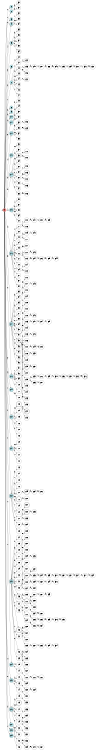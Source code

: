 digraph APTAALF {
__start0 [style = invis, shape = none, label = "", width = 0, height = 0];

rankdir=LR;
size="8,5";

s0 [style="filled", color="black", fillcolor="#ff817b" shape="circle", label="q0"];
s1 [style="filled", color="black", fillcolor="powderblue" shape="circle", label="q1"];
s2 [style="filled", color="black", fillcolor="powderblue" shape="circle", label="q2"];
s3 [style="filled", color="black", fillcolor="powderblue" shape="circle", label="q3"];
s4 [style="rounded,filled", color="black", fillcolor="powderblue" shape="doublecircle", label="q4"];
s5 [style="rounded,filled", color="black", fillcolor="powderblue" shape="doublecircle", label="q5"];
s6 [style="filled", color="black", fillcolor="powderblue" shape="circle", label="q6"];
s7 [style="filled", color="black", fillcolor="powderblue" shape="circle", label="q7"];
s8 [style="filled", color="black", fillcolor="powderblue" shape="circle", label="q8"];
s9 [style="filled", color="black", fillcolor="powderblue" shape="circle", label="q9"];
s10 [style="filled", color="black", fillcolor="powderblue" shape="circle", label="q10"];
s11 [style="filled", color="black", fillcolor="powderblue" shape="circle", label="q11"];
s12 [style="filled", color="black", fillcolor="powderblue" shape="circle", label="q12"];
s13 [style="filled", color="black", fillcolor="powderblue" shape="circle", label="q13"];
s14 [style="rounded,filled", color="black", fillcolor="powderblue" shape="doublecircle", label="q14"];
s15 [style="filled", color="black", fillcolor="powderblue" shape="circle", label="q15"];
s16 [style="rounded,filled", color="black", fillcolor="powderblue" shape="doublecircle", label="q16"];
s17 [style="rounded,filled", color="black", fillcolor="powderblue" shape="doublecircle", label="q17"];
s18 [style="filled", color="black", fillcolor="powderblue" shape="circle", label="q18"];
s19 [style="filled", color="black", fillcolor="powderblue" shape="circle", label="q19"];
s20 [style="filled", color="black", fillcolor="powderblue" shape="circle", label="q20"];
s21 [style="filled", color="black", fillcolor="powderblue" shape="circle", label="q21"];
s22 [style="rounded,filled", color="black", fillcolor="powderblue" shape="doublecircle", label="q22"];
s23 [style="rounded,filled", color="black", fillcolor="powderblue" shape="doublecircle", label="q23"];
s24 [style="filled", color="black", fillcolor="powderblue" shape="circle", label="q24"];
s25 [style="filled", color="black", fillcolor="powderblue" shape="circle", label="q25"];
s26 [style="rounded,filled", color="black", fillcolor="powderblue" shape="doublecircle", label="q26"];
s27 [style="filled", color="black", fillcolor="powderblue" shape="circle", label="q27"];
s28 [style="filled", color="black", fillcolor="powderblue" shape="circle", label="q28"];
s29 [style="filled", color="black", fillcolor="powderblue" shape="circle", label="q29"];
s30 [style="filled", color="black", fillcolor="white" shape="circle", label="q30"];
s31 [style="filled", color="black", fillcolor="white" shape="circle", label="q31"];
s32 [style="filled", color="black", fillcolor="white" shape="circle", label="q32"];
s33 [style="filled", color="black", fillcolor="white" shape="circle", label="q33"];
s34 [style="filled", color="black", fillcolor="white" shape="circle", label="q34"];
s35 [style="filled", color="black", fillcolor="white" shape="circle", label="q35"];
s36 [style="filled", color="black", fillcolor="white" shape="circle", label="q36"];
s37 [style="filled", color="black", fillcolor="white" shape="circle", label="q37"];
s38 [style="filled", color="black", fillcolor="white" shape="circle", label="q38"];
s39 [style="rounded,filled", color="black", fillcolor="white" shape="doublecircle", label="q39"];
s40 [style="filled", color="black", fillcolor="white" shape="circle", label="q40"];
s41 [style="filled", color="black", fillcolor="white" shape="circle", label="q41"];
s42 [style="filled", color="black", fillcolor="white" shape="circle", label="q42"];
s43 [style="filled", color="black", fillcolor="white" shape="circle", label="q43"];
s44 [style="filled", color="black", fillcolor="white" shape="circle", label="q44"];
s45 [style="filled", color="black", fillcolor="white" shape="circle", label="q45"];
s46 [style="filled", color="black", fillcolor="white" shape="circle", label="q46"];
s47 [style="filled", color="black", fillcolor="white" shape="circle", label="q47"];
s48 [style="filled", color="black", fillcolor="white" shape="circle", label="q48"];
s49 [style="filled", color="black", fillcolor="white" shape="circle", label="q49"];
s50 [style="filled", color="black", fillcolor="white" shape="circle", label="q50"];
s51 [style="filled", color="black", fillcolor="white" shape="circle", label="q51"];
s52 [style="filled", color="black", fillcolor="white" shape="circle", label="q52"];
s53 [style="filled", color="black", fillcolor="white" shape="circle", label="q53"];
s54 [style="filled", color="black", fillcolor="white" shape="circle", label="q54"];
s55 [style="filled", color="black", fillcolor="white" shape="circle", label="q55"];
s56 [style="filled", color="black", fillcolor="white" shape="circle", label="q56"];
s57 [style="filled", color="black", fillcolor="white" shape="circle", label="q57"];
s58 [style="rounded,filled", color="black", fillcolor="white" shape="doublecircle", label="q58"];
s59 [style="filled", color="black", fillcolor="white" shape="circle", label="q59"];
s60 [style="filled", color="black", fillcolor="white" shape="circle", label="q60"];
s61 [style="filled", color="black", fillcolor="white" shape="circle", label="q61"];
s62 [style="filled", color="black", fillcolor="white" shape="circle", label="q62"];
s63 [style="filled", color="black", fillcolor="white" shape="circle", label="q63"];
s64 [style="filled", color="black", fillcolor="white" shape="circle", label="q64"];
s65 [style="filled", color="black", fillcolor="white" shape="circle", label="q65"];
s66 [style="filled", color="black", fillcolor="white" shape="circle", label="q66"];
s67 [style="filled", color="black", fillcolor="white" shape="circle", label="q67"];
s68 [style="filled", color="black", fillcolor="white" shape="circle", label="q68"];
s69 [style="filled", color="black", fillcolor="white" shape="circle", label="q69"];
s70 [style="filled", color="black", fillcolor="white" shape="circle", label="q70"];
s71 [style="filled", color="black", fillcolor="white" shape="circle", label="q71"];
s72 [style="filled", color="black", fillcolor="white" shape="circle", label="q72"];
s73 [style="filled", color="black", fillcolor="white" shape="circle", label="q73"];
s74 [style="filled", color="black", fillcolor="white" shape="circle", label="q74"];
s75 [style="filled", color="black", fillcolor="white" shape="circle", label="q75"];
s76 [style="filled", color="black", fillcolor="white" shape="circle", label="q76"];
s77 [style="filled", color="black", fillcolor="white" shape="circle", label="q77"];
s78 [style="filled", color="black", fillcolor="white" shape="circle", label="q78"];
s79 [style="filled", color="black", fillcolor="white" shape="circle", label="q79"];
s80 [style="filled", color="black", fillcolor="white" shape="circle", label="q80"];
s81 [style="filled", color="black", fillcolor="white" shape="circle", label="q81"];
s82 [style="filled", color="black", fillcolor="white" shape="circle", label="q82"];
s83 [style="filled", color="black", fillcolor="white" shape="circle", label="q83"];
s84 [style="filled", color="black", fillcolor="white" shape="circle", label="q84"];
s85 [style="filled", color="black", fillcolor="white" shape="circle", label="q85"];
s86 [style="filled", color="black", fillcolor="white" shape="circle", label="q86"];
s87 [style="filled", color="black", fillcolor="white" shape="circle", label="q87"];
s88 [style="filled", color="black", fillcolor="white" shape="circle", label="q88"];
s89 [style="filled", color="black", fillcolor="white" shape="circle", label="q89"];
s90 [style="filled", color="black", fillcolor="white" shape="circle", label="q90"];
s91 [style="filled", color="black", fillcolor="white" shape="circle", label="q91"];
s92 [style="rounded,filled", color="black", fillcolor="white" shape="doublecircle", label="q92"];
s93 [style="filled", color="black", fillcolor="white" shape="circle", label="q93"];
s94 [style="filled", color="black", fillcolor="white" shape="circle", label="q94"];
s95 [style="filled", color="black", fillcolor="white" shape="circle", label="q95"];
s96 [style="filled", color="black", fillcolor="white" shape="circle", label="q96"];
s97 [style="filled", color="black", fillcolor="white" shape="circle", label="q97"];
s98 [style="filled", color="black", fillcolor="white" shape="circle", label="q98"];
s99 [style="filled", color="black", fillcolor="white" shape="circle", label="q99"];
s100 [style="filled", color="black", fillcolor="white" shape="circle", label="q100"];
s101 [style="filled", color="black", fillcolor="white" shape="circle", label="q101"];
s102 [style="filled", color="black", fillcolor="white" shape="circle", label="q102"];
s103 [style="rounded,filled", color="black", fillcolor="white" shape="doublecircle", label="q103"];
s104 [style="filled", color="black", fillcolor="white" shape="circle", label="q104"];
s105 [style="filled", color="black", fillcolor="white" shape="circle", label="q105"];
s106 [style="filled", color="black", fillcolor="white" shape="circle", label="q106"];
s107 [style="filled", color="black", fillcolor="white" shape="circle", label="q107"];
s108 [style="filled", color="black", fillcolor="white" shape="circle", label="q108"];
s109 [style="filled", color="black", fillcolor="white" shape="circle", label="q109"];
s110 [style="filled", color="black", fillcolor="white" shape="circle", label="q110"];
s111 [style="filled", color="black", fillcolor="white" shape="circle", label="q111"];
s112 [style="filled", color="black", fillcolor="white" shape="circle", label="q112"];
s113 [style="filled", color="black", fillcolor="white" shape="circle", label="q113"];
s114 [style="filled", color="black", fillcolor="white" shape="circle", label="q114"];
s115 [style="filled", color="black", fillcolor="white" shape="circle", label="q115"];
s116 [style="filled", color="black", fillcolor="white" shape="circle", label="q116"];
s117 [style="filled", color="black", fillcolor="white" shape="circle", label="q117"];
s118 [style="rounded,filled", color="black", fillcolor="white" shape="doublecircle", label="q118"];
s119 [style="filled", color="black", fillcolor="white" shape="circle", label="q119"];
s120 [style="filled", color="black", fillcolor="white" shape="circle", label="q120"];
s121 [style="filled", color="black", fillcolor="white" shape="circle", label="q121"];
s122 [style="filled", color="black", fillcolor="white" shape="circle", label="q122"];
s123 [style="filled", color="black", fillcolor="white" shape="circle", label="q123"];
s124 [style="filled", color="black", fillcolor="white" shape="circle", label="q124"];
s125 [style="filled", color="black", fillcolor="white" shape="circle", label="q125"];
s126 [style="filled", color="black", fillcolor="white" shape="circle", label="q126"];
s127 [style="filled", color="black", fillcolor="white" shape="circle", label="q127"];
s128 [style="filled", color="black", fillcolor="white" shape="circle", label="q128"];
s129 [style="filled", color="black", fillcolor="white" shape="circle", label="q129"];
s130 [style="filled", color="black", fillcolor="white" shape="circle", label="q130"];
s131 [style="filled", color="black", fillcolor="white" shape="circle", label="q131"];
s132 [style="filled", color="black", fillcolor="white" shape="circle", label="q132"];
s133 [style="rounded,filled", color="black", fillcolor="white" shape="doublecircle", label="q133"];
s134 [style="filled", color="black", fillcolor="white" shape="circle", label="q134"];
s135 [style="filled", color="black", fillcolor="white" shape="circle", label="q135"];
s136 [style="rounded,filled", color="black", fillcolor="white" shape="doublecircle", label="q136"];
s137 [style="filled", color="black", fillcolor="white" shape="circle", label="q137"];
s138 [style="filled", color="black", fillcolor="white" shape="circle", label="q138"];
s139 [style="filled", color="black", fillcolor="white" shape="circle", label="q139"];
s140 [style="filled", color="black", fillcolor="white" shape="circle", label="q140"];
s141 [style="filled", color="black", fillcolor="white" shape="circle", label="q141"];
s142 [style="filled", color="black", fillcolor="white" shape="circle", label="q142"];
s143 [style="filled", color="black", fillcolor="white" shape="circle", label="q143"];
s144 [style="filled", color="black", fillcolor="white" shape="circle", label="q144"];
s145 [style="filled", color="black", fillcolor="white" shape="circle", label="q145"];
s146 [style="rounded,filled", color="black", fillcolor="white" shape="doublecircle", label="q146"];
s147 [style="filled", color="black", fillcolor="white" shape="circle", label="q147"];
s148 [style="filled", color="black", fillcolor="white" shape="circle", label="q148"];
s149 [style="filled", color="black", fillcolor="white" shape="circle", label="q149"];
s150 [style="filled", color="black", fillcolor="white" shape="circle", label="q150"];
s151 [style="filled", color="black", fillcolor="white" shape="circle", label="q151"];
s152 [style="filled", color="black", fillcolor="white" shape="circle", label="q152"];
s153 [style="filled", color="black", fillcolor="white" shape="circle", label="q153"];
s154 [style="filled", color="black", fillcolor="white" shape="circle", label="q154"];
s155 [style="filled", color="black", fillcolor="white" shape="circle", label="q155"];
s156 [style="filled", color="black", fillcolor="white" shape="circle", label="q156"];
s157 [style="filled", color="black", fillcolor="white" shape="circle", label="q157"];
s158 [style="filled", color="black", fillcolor="white" shape="circle", label="q158"];
s159 [style="filled", color="black", fillcolor="white" shape="circle", label="q159"];
s160 [style="filled", color="black", fillcolor="white" shape="circle", label="q160"];
s161 [style="filled", color="black", fillcolor="white" shape="circle", label="q161"];
s162 [style="filled", color="black", fillcolor="white" shape="circle", label="q162"];
s163 [style="rounded,filled", color="black", fillcolor="white" shape="doublecircle", label="q163"];
s164 [style="filled", color="black", fillcolor="white" shape="circle", label="q164"];
s165 [style="filled", color="black", fillcolor="white" shape="circle", label="q165"];
s166 [style="filled", color="black", fillcolor="white" shape="circle", label="q166"];
s167 [style="filled", color="black", fillcolor="white" shape="circle", label="q167"];
s168 [style="filled", color="black", fillcolor="white" shape="circle", label="q168"];
s169 [style="filled", color="black", fillcolor="white" shape="circle", label="q169"];
s170 [style="filled", color="black", fillcolor="white" shape="circle", label="q170"];
s171 [style="filled", color="black", fillcolor="white" shape="circle", label="q171"];
s172 [style="filled", color="black", fillcolor="white" shape="circle", label="q172"];
s173 [style="filled", color="black", fillcolor="white" shape="circle", label="q173"];
s174 [style="filled", color="black", fillcolor="white" shape="circle", label="q174"];
s175 [style="filled", color="black", fillcolor="white" shape="circle", label="q175"];
s176 [style="filled", color="black", fillcolor="white" shape="circle", label="q176"];
s177 [style="filled", color="black", fillcolor="white" shape="circle", label="q177"];
s178 [style="filled", color="black", fillcolor="white" shape="circle", label="q178"];
s179 [style="filled", color="black", fillcolor="white" shape="circle", label="q179"];
s180 [style="filled", color="black", fillcolor="white" shape="circle", label="q180"];
s181 [style="filled", color="black", fillcolor="white" shape="circle", label="q181"];
s182 [style="filled", color="black", fillcolor="white" shape="circle", label="q182"];
s183 [style="filled", color="black", fillcolor="white" shape="circle", label="q183"];
s184 [style="filled", color="black", fillcolor="white" shape="circle", label="q184"];
s185 [style="filled", color="black", fillcolor="white" shape="circle", label="q185"];
s186 [style="filled", color="black", fillcolor="white" shape="circle", label="q186"];
s187 [style="filled", color="black", fillcolor="white" shape="circle", label="q187"];
s188 [style="rounded,filled", color="black", fillcolor="white" shape="doublecircle", label="q188"];
s189 [style="filled", color="black", fillcolor="white" shape="circle", label="q189"];
s190 [style="rounded,filled", color="black", fillcolor="white" shape="doublecircle", label="q190"];
s191 [style="filled", color="black", fillcolor="white" shape="circle", label="q191"];
s192 [style="filled", color="black", fillcolor="white" shape="circle", label="q192"];
s193 [style="filled", color="black", fillcolor="white" shape="circle", label="q193"];
s194 [style="filled", color="black", fillcolor="white" shape="circle", label="q194"];
s195 [style="filled", color="black", fillcolor="white" shape="circle", label="q195"];
s196 [style="filled", color="black", fillcolor="white" shape="circle", label="q196"];
s197 [style="rounded,filled", color="black", fillcolor="white" shape="doublecircle", label="q197"];
s198 [style="filled", color="black", fillcolor="white" shape="circle", label="q198"];
s199 [style="rounded,filled", color="black", fillcolor="white" shape="doublecircle", label="q199"];
s200 [style="filled", color="black", fillcolor="white" shape="circle", label="q200"];
s201 [style="rounded,filled", color="black", fillcolor="white" shape="doublecircle", label="q201"];
s202 [style="rounded,filled", color="black", fillcolor="white" shape="doublecircle", label="q202"];
s203 [style="filled", color="black", fillcolor="white" shape="circle", label="q203"];
s204 [style="filled", color="black", fillcolor="white" shape="circle", label="q204"];
s205 [style="filled", color="black", fillcolor="white" shape="circle", label="q205"];
s206 [style="filled", color="black", fillcolor="white" shape="circle", label="q206"];
s207 [style="filled", color="black", fillcolor="white" shape="circle", label="q207"];
s208 [style="filled", color="black", fillcolor="white" shape="circle", label="q208"];
s209 [style="filled", color="black", fillcolor="white" shape="circle", label="q209"];
s210 [style="filled", color="black", fillcolor="white" shape="circle", label="q210"];
s211 [style="filled", color="black", fillcolor="white" shape="circle", label="q211"];
s212 [style="rounded,filled", color="black", fillcolor="white" shape="doublecircle", label="q212"];
s213 [style="filled", color="black", fillcolor="white" shape="circle", label="q213"];
s214 [style="filled", color="black", fillcolor="white" shape="circle", label="q214"];
s215 [style="filled", color="black", fillcolor="white" shape="circle", label="q215"];
s216 [style="rounded,filled", color="black", fillcolor="white" shape="doublecircle", label="q216"];
s217 [style="filled", color="black", fillcolor="white" shape="circle", label="q217"];
s218 [style="filled", color="black", fillcolor="white" shape="circle", label="q218"];
s219 [style="filled", color="black", fillcolor="white" shape="circle", label="q219"];
s220 [style="filled", color="black", fillcolor="white" shape="circle", label="q220"];
s221 [style="filled", color="black", fillcolor="white" shape="circle", label="q221"];
s222 [style="filled", color="black", fillcolor="white" shape="circle", label="q222"];
s223 [style="filled", color="black", fillcolor="white" shape="circle", label="q223"];
s224 [style="filled", color="black", fillcolor="white" shape="circle", label="q224"];
s225 [style="filled", color="black", fillcolor="white" shape="circle", label="q225"];
s226 [style="filled", color="black", fillcolor="white" shape="circle", label="q226"];
s227 [style="filled", color="black", fillcolor="white" shape="circle", label="q227"];
s228 [style="filled", color="black", fillcolor="white" shape="circle", label="q228"];
s229 [style="filled", color="black", fillcolor="white" shape="circle", label="q229"];
s230 [style="filled", color="black", fillcolor="white" shape="circle", label="q230"];
s231 [style="filled", color="black", fillcolor="white" shape="circle", label="q231"];
s232 [style="filled", color="black", fillcolor="white" shape="circle", label="q232"];
s233 [style="filled", color="black", fillcolor="white" shape="circle", label="q233"];
s234 [style="filled", color="black", fillcolor="white" shape="circle", label="q234"];
s235 [style="filled", color="black", fillcolor="white" shape="circle", label="q235"];
s236 [style="filled", color="black", fillcolor="white" shape="circle", label="q236"];
s237 [style="filled", color="black", fillcolor="white" shape="circle", label="q237"];
s238 [style="filled", color="black", fillcolor="white" shape="circle", label="q238"];
s239 [style="filled", color="black", fillcolor="white" shape="circle", label="q239"];
s240 [style="filled", color="black", fillcolor="white" shape="circle", label="q240"];
s241 [style="filled", color="black", fillcolor="white" shape="circle", label="q241"];
s242 [style="filled", color="black", fillcolor="white" shape="circle", label="q242"];
s243 [style="filled", color="black", fillcolor="white" shape="circle", label="q243"];
s244 [style="filled", color="black", fillcolor="white" shape="circle", label="q244"];
s245 [style="filled", color="black", fillcolor="white" shape="circle", label="q245"];
s246 [style="filled", color="black", fillcolor="white" shape="circle", label="q246"];
s247 [style="filled", color="black", fillcolor="white" shape="circle", label="q247"];
s248 [style="filled", color="black", fillcolor="white" shape="circle", label="q248"];
s249 [style="filled", color="black", fillcolor="white" shape="circle", label="q249"];
s250 [style="filled", color="black", fillcolor="white" shape="circle", label="q250"];
s251 [style="filled", color="black", fillcolor="white" shape="circle", label="q251"];
s252 [style="filled", color="black", fillcolor="white" shape="circle", label="q252"];
s253 [style="filled", color="black", fillcolor="white" shape="circle", label="q253"];
s254 [style="filled", color="black", fillcolor="white" shape="circle", label="q254"];
s255 [style="filled", color="black", fillcolor="white" shape="circle", label="q255"];
s256 [style="filled", color="black", fillcolor="white" shape="circle", label="q256"];
s257 [style="filled", color="black", fillcolor="white" shape="circle", label="q257"];
s258 [style="filled", color="black", fillcolor="white" shape="circle", label="q258"];
s259 [style="filled", color="black", fillcolor="white" shape="circle", label="q259"];
s260 [style="filled", color="black", fillcolor="white" shape="circle", label="q260"];
s261 [style="filled", color="black", fillcolor="white" shape="circle", label="q261"];
s262 [style="filled", color="black", fillcolor="white" shape="circle", label="q262"];
s263 [style="filled", color="black", fillcolor="white" shape="circle", label="q263"];
s264 [style="filled", color="black", fillcolor="white" shape="circle", label="q264"];
s265 [style="filled", color="black", fillcolor="white" shape="circle", label="q265"];
s266 [style="filled", color="black", fillcolor="white" shape="circle", label="q266"];
s267 [style="filled", color="black", fillcolor="white" shape="circle", label="q267"];
s268 [style="filled", color="black", fillcolor="white" shape="circle", label="q268"];
s269 [style="filled", color="black", fillcolor="white" shape="circle", label="q269"];
s270 [style="filled", color="black", fillcolor="white" shape="circle", label="q270"];
s271 [style="filled", color="black", fillcolor="white" shape="circle", label="q271"];
s272 [style="filled", color="black", fillcolor="white" shape="circle", label="q272"];
s273 [style="filled", color="black", fillcolor="white" shape="circle", label="q273"];
s274 [style="filled", color="black", fillcolor="white" shape="circle", label="q274"];
s275 [style="filled", color="black", fillcolor="white" shape="circle", label="q275"];
s276 [style="filled", color="black", fillcolor="white" shape="circle", label="q276"];
s277 [style="filled", color="black", fillcolor="white" shape="circle", label="q277"];
s278 [style="filled", color="black", fillcolor="white" shape="circle", label="q278"];
s279 [style="filled", color="black", fillcolor="white" shape="circle", label="q279"];
s280 [style="filled", color="black", fillcolor="white" shape="circle", label="q280"];
s281 [style="filled", color="black", fillcolor="white" shape="circle", label="q281"];
s282 [style="filled", color="black", fillcolor="white" shape="circle", label="q282"];
s283 [style="filled", color="black", fillcolor="white" shape="circle", label="q283"];
s284 [style="filled", color="black", fillcolor="white" shape="circle", label="q284"];
s285 [style="filled", color="black", fillcolor="white" shape="circle", label="q285"];
s286 [style="filled", color="black", fillcolor="white" shape="circle", label="q286"];
s287 [style="filled", color="black", fillcolor="white" shape="circle", label="q287"];
s288 [style="filled", color="black", fillcolor="white" shape="circle", label="q288"];
s289 [style="filled", color="black", fillcolor="white" shape="circle", label="q289"];
s290 [style="filled", color="black", fillcolor="white" shape="circle", label="q290"];
s291 [style="filled", color="black", fillcolor="white" shape="circle", label="q291"];
s292 [style="filled", color="black", fillcolor="white" shape="circle", label="q292"];
s293 [style="filled", color="black", fillcolor="white" shape="circle", label="q293"];
s294 [style="filled", color="black", fillcolor="white" shape="circle", label="q294"];
s295 [style="filled", color="black", fillcolor="white" shape="circle", label="q295"];
s296 [style="filled", color="black", fillcolor="white" shape="circle", label="q296"];
s297 [style="filled", color="black", fillcolor="white" shape="circle", label="q297"];
s298 [style="filled", color="black", fillcolor="white" shape="circle", label="q298"];
s299 [style="filled", color="black", fillcolor="white" shape="circle", label="q299"];
s300 [style="filled", color="black", fillcolor="white" shape="circle", label="q300"];
s301 [style="filled", color="black", fillcolor="white" shape="circle", label="q301"];
s302 [style="filled", color="black", fillcolor="white" shape="circle", label="q302"];
s303 [style="filled", color="black", fillcolor="white" shape="circle", label="q303"];
s304 [style="filled", color="black", fillcolor="white" shape="circle", label="q304"];
s305 [style="filled", color="black", fillcolor="white" shape="circle", label="q305"];
s306 [style="filled", color="black", fillcolor="white" shape="circle", label="q306"];
s307 [style="filled", color="black", fillcolor="white" shape="circle", label="q307"];
s308 [style="filled", color="black", fillcolor="white" shape="circle", label="q308"];
s309 [style="filled", color="black", fillcolor="white" shape="circle", label="q309"];
s310 [style="filled", color="black", fillcolor="white" shape="circle", label="q310"];
s311 [style="filled", color="black", fillcolor="white" shape="circle", label="q311"];
s312 [style="filled", color="black", fillcolor="white" shape="circle", label="q312"];
s313 [style="filled", color="black", fillcolor="white" shape="circle", label="q313"];
s314 [style="filled", color="black", fillcolor="white" shape="circle", label="q314"];
s315 [style="filled", color="black", fillcolor="white" shape="circle", label="q315"];
s316 [style="rounded,filled", color="black", fillcolor="white" shape="doublecircle", label="q316"];
s317 [style="filled", color="black", fillcolor="white" shape="circle", label="q317"];
s318 [style="filled", color="black", fillcolor="white" shape="circle", label="q318"];
s319 [style="filled", color="black", fillcolor="white" shape="circle", label="q319"];
subgraph cluster_main { 
	graph [pad=".75", ranksep="0.15", nodesep="0.15"];
	 style=invis; 
	__start0 -> s0 [penwidth=2];
}
s0 -> s1 [label="0"];
s0 -> s2 [label="1"];
s0 -> s3 [label="2"];
s0 -> s4 [label="4"];
s0 -> s5 [label="5"];
s0 -> s6 [label="6"];
s0 -> s7 [label="7"];
s0 -> s8 [label="9"];
s0 -> s9 [label="b"];
s0 -> s10 [label="d"];
s0 -> s11 [label="e"];
s0 -> s12 [label="f"];
s0 -> s13 [label="g"];
s0 -> s14 [label="h"];
s0 -> s15 [label="j"];
s0 -> s16 [label="k"];
s0 -> s17 [label="m"];
s0 -> s18 [label="n"];
s0 -> s19 [label="p"];
s0 -> s20 [label="q"];
s0 -> s21 [label="r"];
s0 -> s22 [label="s"];
s0 -> s23 [label="t"];
s0 -> s24 [label="u"];
s0 -> s25 [label="v"];
s0 -> s26 [label="w"];
s0 -> s27 [label="x"];
s0 -> s28 [label="y"];
s0 -> s29 [label="z"];
s2 -> s30 [label="5"];
s2 -> s31 [label="6"];
s4 -> s32 [label="7"];
s4 -> s33 [label="m"];
s4 -> s34 [label="v"];
s5 -> s35 [label="3"];
s5 -> s36 [label="h"];
s5 -> s37 [label="m"];
s5 -> s38 [label="s"];
s5 -> s39 [label="t"];
s6 -> s40 [label="w"];
s7 -> s41 [label="1"];
s7 -> s42 [label="k"];
s7 -> s43 [label="m"];
s7 -> s44 [label="q"];
s7 -> s45 [label="s"];
s7 -> s46 [label="t"];
s7 -> s47 [label="v"];
s10 -> s48 [label="9"];
s11 -> s49 [label="f"];
s11 -> s50 [label="h"];
s11 -> s51 [label="m"];
s12 -> s52 [label="5"];
s12 -> s53 [label="7"];
s12 -> s54 [label="m"];
s12 -> s55 [label="t"];
s13 -> s56 [label="m"];
s14 -> s57 [label="k"];
s14 -> s58 [label="m"];
s14 -> s59 [label="n"];
s14 -> s60 [label="r"];
s14 -> s61 [label="s"];
s14 -> s62 [label="t"];
s14 -> s63 [label="v"];
s14 -> s64 [label="w"];
s14 -> s65 [label="x"];
s15 -> s66 [label="4"];
s15 -> s67 [label="h"];
s15 -> s68 [label="k"];
s15 -> s69 [label="m"];
s15 -> s70 [label="n"];
s16 -> s71 [label="4"];
s16 -> s72 [label="5"];
s16 -> s73 [label="7"];
s16 -> s74 [label="h"];
s16 -> s75 [label="j"];
s16 -> s76 [label="m"];
s16 -> s77 [label="p"];
s16 -> s78 [label="q"];
s16 -> s79 [label="s"];
s16 -> s80 [label="t"];
s16 -> s81 [label="v"];
s16 -> s82 [label="w"];
s17 -> s83 [label="5"];
s17 -> s84 [label="7"];
s17 -> s85 [label="h"];
s17 -> s86 [label="j"];
s17 -> s87 [label="k"];
s17 -> s88 [label="n"];
s17 -> s89 [label="p"];
s17 -> s90 [label="q"];
s17 -> s91 [label="s"];
s17 -> s92 [label="t"];
s17 -> s93 [label="v"];
s17 -> s94 [label="w"];
s17 -> s95 [label="x"];
s17 -> s96 [label="z"];
s18 -> s97 [label="7"];
s18 -> s98 [label="h"];
s18 -> s99 [label="k"];
s18 -> s100 [label="m"];
s18 -> s101 [label="t"];
s19 -> s102 [label="m"];
s20 -> s103 [label="m"];
s20 -> s104 [label="r"];
s20 -> s105 [label="s"];
s20 -> s106 [label="t"];
s20 -> s107 [label="w"];
s20 -> s108 [label="x"];
s21 -> s109 [label="m"];
s21 -> s110 [label="q"];
s21 -> s111 [label="s"];
s21 -> s112 [label="t"];
s22 -> s113 [label="5"];
s22 -> s114 [label="7"];
s22 -> s115 [label="h"];
s22 -> s116 [label="j"];
s22 -> s117 [label="k"];
s22 -> s118 [label="m"];
s22 -> s119 [label="q"];
s22 -> s120 [label="r"];
s22 -> s121 [label="t"];
s22 -> s122 [label="v"];
s22 -> s123 [label="x"];
s23 -> s124 [label="0"];
s23 -> s125 [label="5"];
s23 -> s126 [label="7"];
s23 -> s127 [label="e"];
s23 -> s128 [label="f"];
s23 -> s129 [label="g"];
s23 -> s130 [label="h"];
s23 -> s131 [label="j"];
s23 -> s132 [label="k"];
s23 -> s133 [label="m"];
s23 -> s134 [label="q"];
s23 -> s135 [label="r"];
s23 -> s136 [label="s"];
s23 -> s137 [label="v"];
s23 -> s138 [label="w"];
s23 -> s139 [label="x"];
s24 -> s140 [label="t"];
s24 -> s141 [label="v"];
s25 -> s142 [label="k"];
s25 -> s143 [label="m"];
s25 -> s144 [label="z"];
s26 -> s145 [label="k"];
s26 -> s146 [label="m"];
s26 -> s147 [label="r"];
s26 -> s148 [label="s"];
s26 -> s149 [label="t"];
s26 -> s150 [label="x"];
s27 -> s151 [label="m"];
s27 -> s152 [label="t"];
s27 -> s153 [label="w"];
s41 -> s154 [label="4"];
s42 -> s155 [label="7"];
s42 -> s156 [label="m"];
s44 -> s157 [label="t"];
s52 -> s158 [label="t"];
s53 -> s159 [label="m"];
s58 -> s160 [label="0"];
s58 -> s161 [label="n"];
s61 -> s162 [label="t"];
s62 -> s163 [label="m"];
s62 -> s164 [label="w"];
s63 -> s165 [label="7"];
s65 -> s166 [label="m"];
s71 -> s167 [label="7"];
s71 -> s168 [label="f"];
s73 -> s169 [label="k"];
s73 -> s170 [label="w"];
s75 -> s171 [label="m"];
s76 -> s172 [label="j"];
s76 -> s173 [label="k"];
s79 -> s174 [label="t"];
s79 -> s175 [label="w"];
s83 -> s176 [label="m"];
s84 -> s177 [label="k"];
s85 -> s178 [label="5"];
s87 -> s179 [label="t"];
s87 -> s180 [label="v"];
s90 -> s181 [label="m"];
s91 -> s182 [label="h"];
s91 -> s183 [label="m"];
s91 -> s184 [label="t"];
s92 -> s185 [label="f"];
s92 -> s186 [label="j"];
s92 -> s187 [label="k"];
s92 -> s188 [label="m"];
s92 -> s189 [label="r"];
s92 -> s190 [label="s"];
s92 -> s191 [label="v"];
s92 -> s192 [label="w"];
s92 -> s193 [label="z"];
s95 -> s194 [label="m"];
s98 -> s195 [label="t"];
s99 -> s196 [label="m"];
s103 -> s197 [label="q"];
s103 -> s198 [label="t"];
s117 -> s199 [label="s"];
s118 -> s200 [label="w"];
s121 -> s201 [label="m"];
s121 -> s202 [label="s"];
s121 -> s203 [label="w"];
s122 -> s204 [label="f"];
s126 -> s205 [label="m"];
s127 -> s206 [label="c"];
s128 -> s207 [label="m"];
s128 -> s208 [label="t"];
s129 -> s209 [label="m"];
s132 -> s210 [label="5"];
s132 -> s211 [label="j"];
s132 -> s212 [label="m"];
s132 -> s213 [label="s"];
s132 -> s214 [label="t"];
s133 -> s215 [label="h"];
s133 -> s216 [label="t"];
s133 -> s217 [label="w"];
s134 -> s218 [label="h"];
s134 -> s219 [label="r"];
s136 -> s220 [label="5"];
s136 -> s221 [label="7"];
s136 -> s222 [label="h"];
s136 -> s223 [label="t"];
s138 -> s224 [label="q"];
s138 -> s225 [label="s"];
s138 -> s226 [label="t"];
s138 -> s227 [label="x"];
s141 -> s228 [label="t"];
s142 -> s229 [label="j"];
s143 -> s230 [label="t"];
s144 -> s231 [label="w"];
s145 -> s232 [label="t"];
s148 -> s233 [label="t"];
s149 -> s234 [label="m"];
s149 -> s235 [label="s"];
s149 -> s236 [label="w"];
s150 -> s237 [label="t"];
s152 -> s238 [label="m"];
s152 -> s239 [label="w"];
s155 -> s240 [label="k"];
s167 -> s241 [label="k"];
s169 -> s242 [label="7"];
s172 -> s243 [label="k"];
s173 -> s244 [label="m"];
s177 -> s245 [label="7"];
s182 -> s246 [label="f"];
s183 -> s247 [label="t"];
s185 -> s248 [label="t"];
s187 -> s249 [label="h"];
s188 -> s250 [label="t"];
s190 -> s251 [label="k"];
s192 -> s252 [label="s"];
s192 -> s253 [label="t"];
s199 -> s254 [label="k"];
s202 -> s255 [label="t"];
s209 -> s256 [label="u"];
s212 -> s257 [label="k"];
s212 -> s258 [label="s"];
s213 -> s259 [label="k"];
s214 -> s260 [label="k"];
s216 -> s261 [label="m"];
s216 -> s262 [label="s"];
s216 -> s263 [label="x"];
s217 -> s264 [label="x"];
s218 -> s265 [label="5"];
s219 -> s266 [label="q"];
s223 -> s267 [label="s"];
s228 -> s268 [label="w"];
s230 -> s269 [label="k"];
s239 -> s270 [label="m"];
s240 -> s271 [label="7"];
s241 -> s272 [label="7"];
s244 -> s273 [label="k"];
s247 -> s274 [label="s"];
s249 -> s275 [label="q"];
s252 -> s276 [label="t"];
s253 -> s277 [label="s"];
s254 -> s278 [label="m"];
s258 -> s279 [label="k"];
s259 -> s280 [label="t"];
s261 -> s281 [label="t"];
s264 -> s282 [label="m"];
s265 -> s283 [label="h"];
s266 -> s284 [label="m"];
s267 -> s285 [label="t"];
s268 -> s286 [label="x"];
s270 -> s287 [label="t"];
s271 -> s288 [label="k"];
s272 -> s289 [label="k"];
s273 -> s290 [label="m"];
s274 -> s291 [label="t"];
s276 -> s292 [label="s"];
s279 -> s293 [label="m"];
s280 -> s294 [label="w"];
s281 -> s295 [label="k"];
s283 -> s296 [label="m"];
s285 -> s297 [label="s"];
s288 -> s298 [label="m"];
s290 -> s299 [label="k"];
s292 -> s300 [label="t"];
s293 -> s301 [label="s"];
s294 -> s302 [label="x"];
s296 -> s303 [label="w"];
s297 -> s304 [label="t"];
s298 -> s305 [label="v"];
s300 -> s306 [label="s"];
s301 -> s307 [label="m"];
s303 -> s308 [label="m"];
s305 -> s309 [label="7"];
s306 -> s310 [label="t"];
s307 -> s311 [label="s"];
s309 -> s312 [label="k"];
s310 -> s313 [label="s"];
s311 -> s314 [label="k"];
s312 -> s315 [label="7"];
s313 -> s316 [label="m"];
s314 -> s317 [label="s"];
s315 -> s318 [label="m"];
s317 -> s319 [label="k"];

}